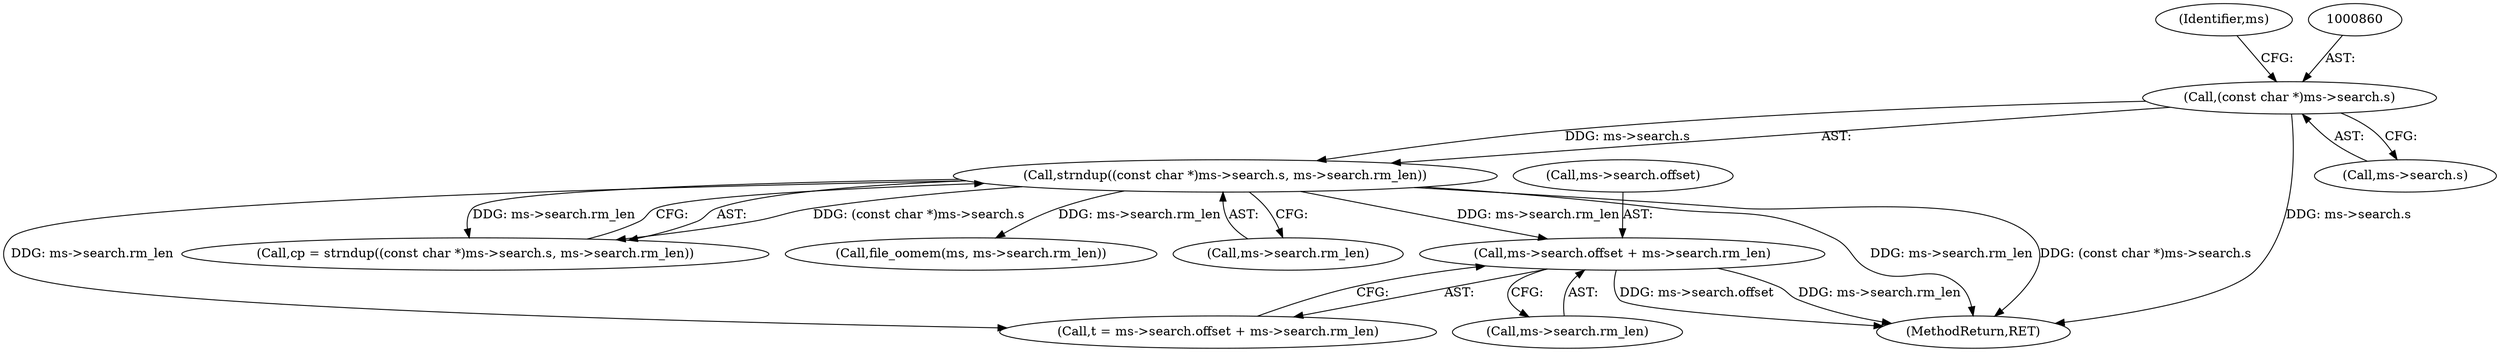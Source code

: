 digraph "0_file_4a284c89d6ef11aca34da65da7d673050a5ea320_5@pointer" {
"1000921" [label="(Call,ms->search.offset + ms->search.rm_len)"];
"1000858" [label="(Call,strndup((const char *)ms->search.s, ms->search.rm_len))"];
"1000859" [label="(Call,(const char *)ms->search.s)"];
"1000921" [label="(Call,ms->search.offset + ms->search.rm_len)"];
"1000856" [label="(Call,cp = strndup((const char *)ms->search.s, ms->search.rm_len))"];
"1000859" [label="(Call,(const char *)ms->search.s)"];
"1000866" [label="(Call,ms->search.rm_len)"];
"1000922" [label="(Call,ms->search.offset)"];
"1000861" [label="(Call,ms->search.s)"];
"1000919" [label="(Call,t = ms->search.offset + ms->search.rm_len)"];
"1000927" [label="(Call,ms->search.rm_len)"];
"1000868" [label="(Identifier,ms)"];
"1000876" [label="(Call,file_oomem(ms, ms->search.rm_len))"];
"1000858" [label="(Call,strndup((const char *)ms->search.s, ms->search.rm_len))"];
"1001022" [label="(MethodReturn,RET)"];
"1000921" -> "1000919"  [label="AST: "];
"1000921" -> "1000927"  [label="CFG: "];
"1000922" -> "1000921"  [label="AST: "];
"1000927" -> "1000921"  [label="AST: "];
"1000919" -> "1000921"  [label="CFG: "];
"1000921" -> "1001022"  [label="DDG: ms->search.rm_len"];
"1000921" -> "1001022"  [label="DDG: ms->search.offset"];
"1000858" -> "1000921"  [label="DDG: ms->search.rm_len"];
"1000858" -> "1000856"  [label="AST: "];
"1000858" -> "1000866"  [label="CFG: "];
"1000859" -> "1000858"  [label="AST: "];
"1000866" -> "1000858"  [label="AST: "];
"1000856" -> "1000858"  [label="CFG: "];
"1000858" -> "1001022"  [label="DDG: ms->search.rm_len"];
"1000858" -> "1001022"  [label="DDG: (const char *)ms->search.s"];
"1000858" -> "1000856"  [label="DDG: (const char *)ms->search.s"];
"1000858" -> "1000856"  [label="DDG: ms->search.rm_len"];
"1000859" -> "1000858"  [label="DDG: ms->search.s"];
"1000858" -> "1000876"  [label="DDG: ms->search.rm_len"];
"1000858" -> "1000919"  [label="DDG: ms->search.rm_len"];
"1000859" -> "1000861"  [label="CFG: "];
"1000860" -> "1000859"  [label="AST: "];
"1000861" -> "1000859"  [label="AST: "];
"1000868" -> "1000859"  [label="CFG: "];
"1000859" -> "1001022"  [label="DDG: ms->search.s"];
}
